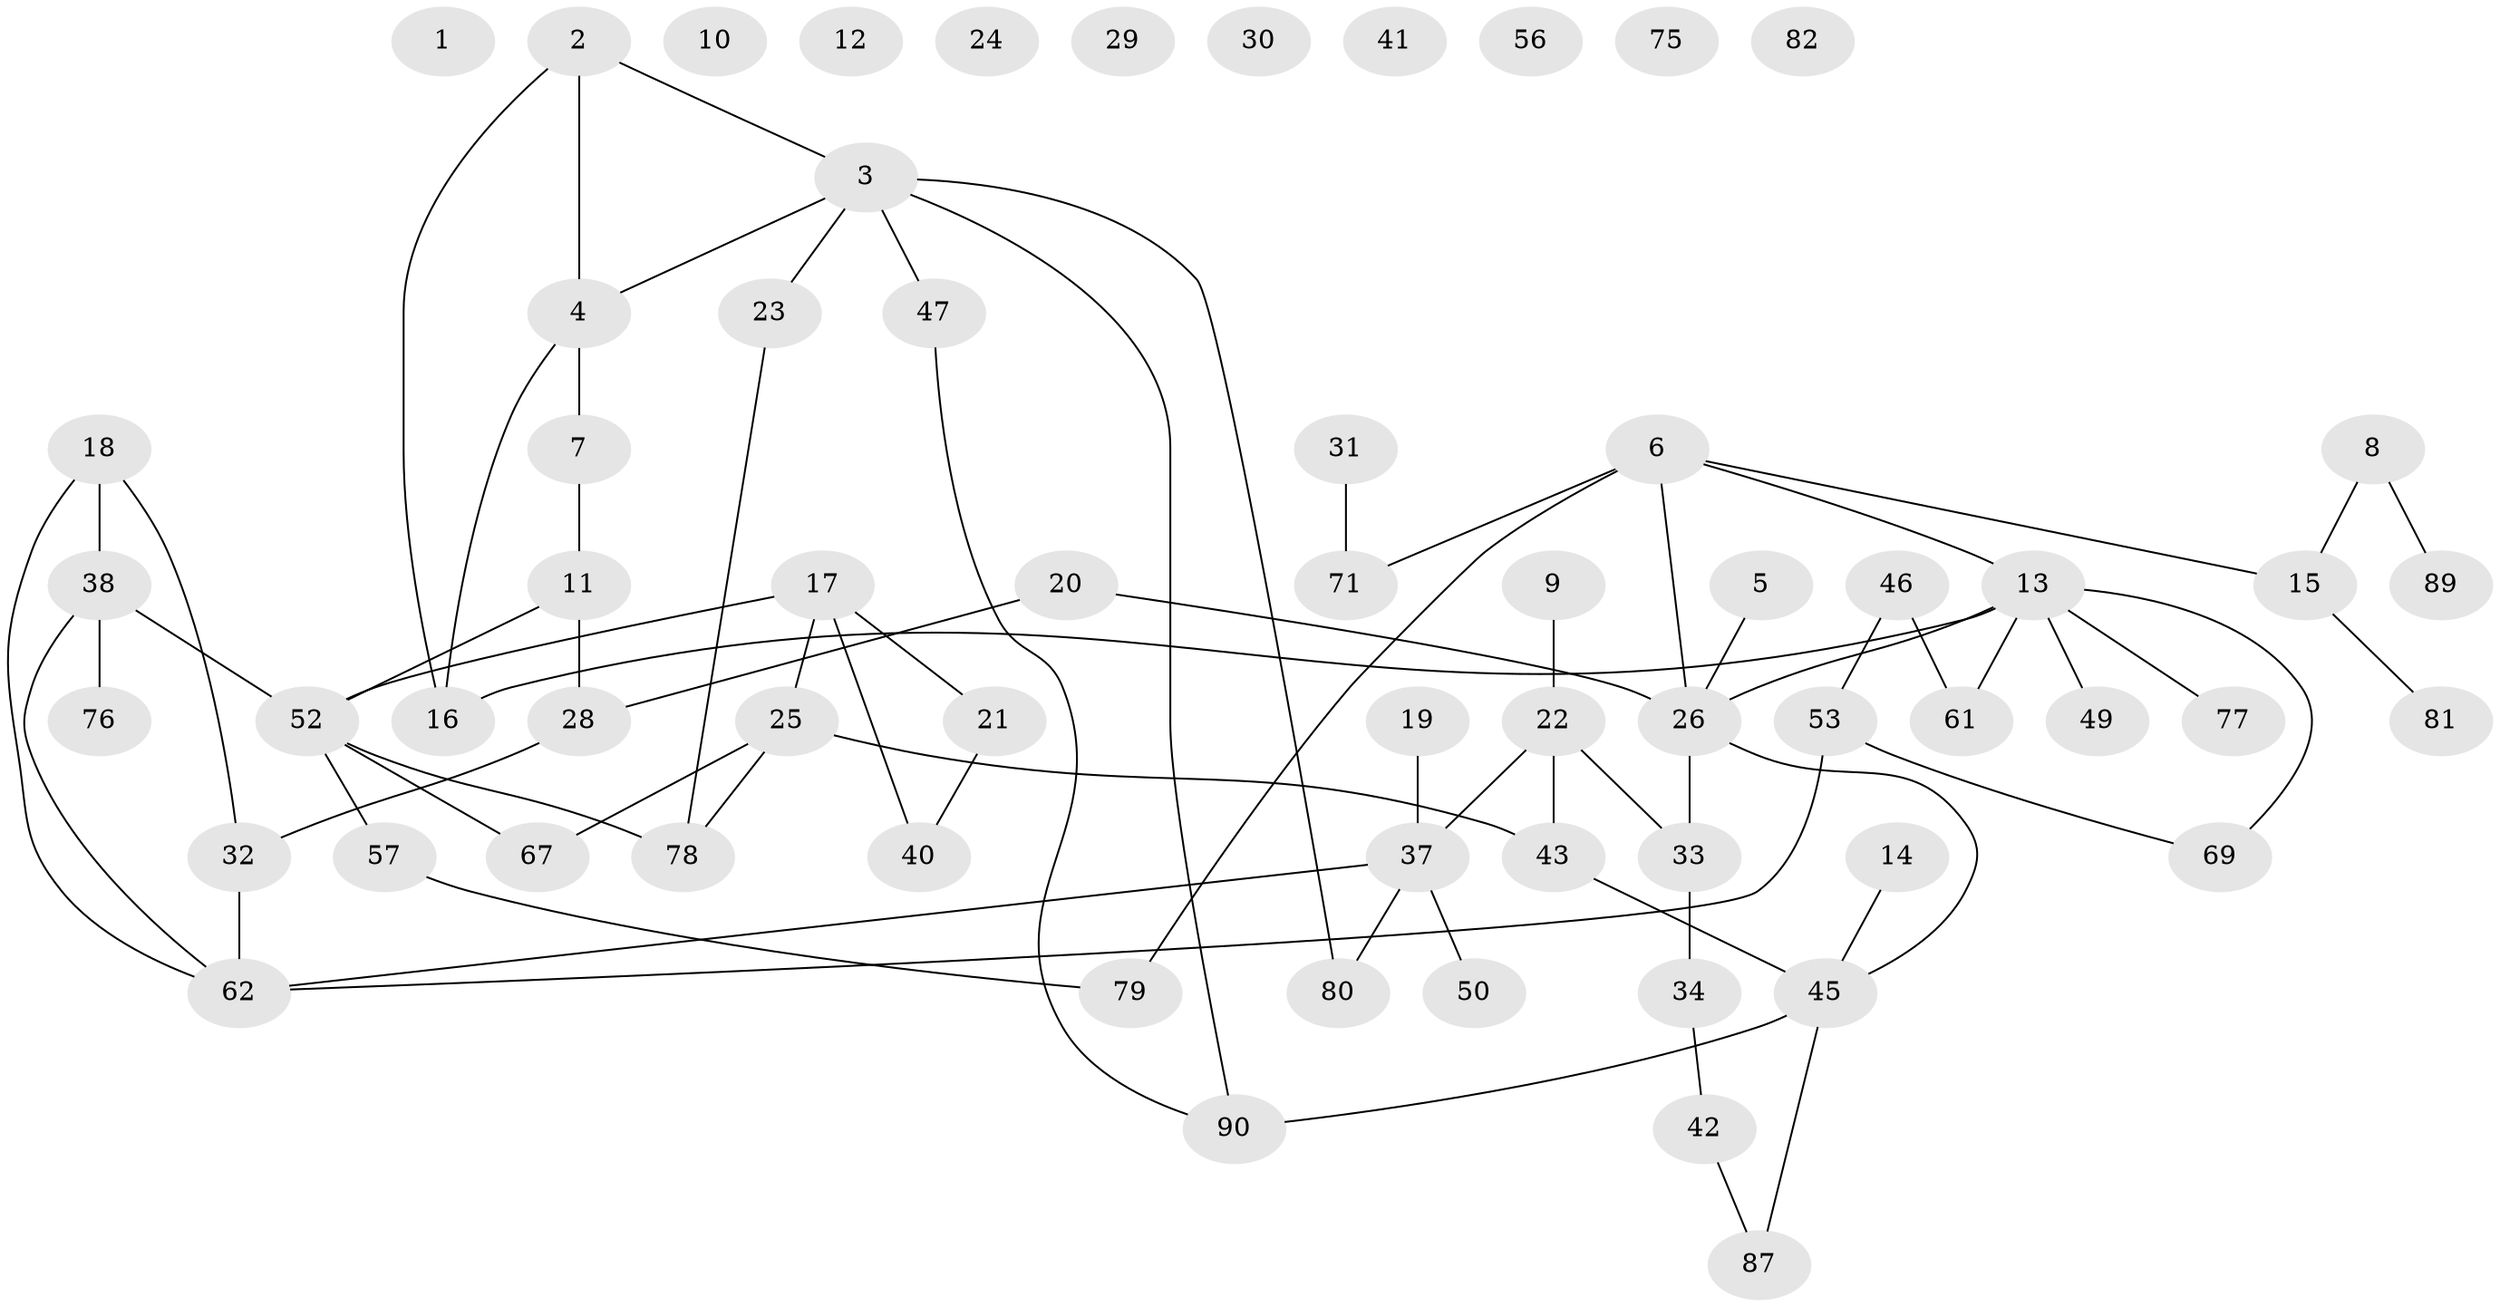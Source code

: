 // original degree distribution, {0: 0.1111111111111111, 1: 0.23333333333333334, 4: 0.13333333333333333, 3: 0.2222222222222222, 2: 0.24444444444444444, 5: 0.03333333333333333, 6: 0.022222222222222223}
// Generated by graph-tools (version 1.1) at 2025/41/03/06/25 10:41:22]
// undirected, 64 vertices, 74 edges
graph export_dot {
graph [start="1"]
  node [color=gray90,style=filled];
  1;
  2 [super="+39"];
  3 [super="+35"];
  4 [super="+83"];
  5;
  6 [super="+60"];
  7;
  8 [super="+66"];
  9;
  10;
  11 [super="+85"];
  12;
  13 [super="+44"];
  14;
  15 [super="+63"];
  16 [super="+55"];
  17 [super="+58"];
  18;
  19;
  20;
  21 [super="+51"];
  22 [super="+27"];
  23;
  24;
  25 [super="+68"];
  26 [super="+65"];
  28;
  29;
  30;
  31;
  32 [super="+59"];
  33 [super="+36"];
  34;
  37 [super="+72"];
  38 [super="+73"];
  40;
  41;
  42 [super="+48"];
  43 [super="+54"];
  45 [super="+70"];
  46;
  47;
  49;
  50;
  52 [super="+88"];
  53 [super="+64"];
  56;
  57;
  61;
  62 [super="+74"];
  67;
  69;
  71;
  75;
  76;
  77;
  78 [super="+86"];
  79 [super="+84"];
  80;
  81;
  82;
  87;
  89;
  90;
  2 -- 16;
  2 -- 3;
  2 -- 4;
  3 -- 47;
  3 -- 90;
  3 -- 4;
  3 -- 80;
  3 -- 23;
  4 -- 7;
  4 -- 16;
  5 -- 26;
  6 -- 15;
  6 -- 26;
  6 -- 79;
  6 -- 71;
  6 -- 13;
  7 -- 11;
  8 -- 89;
  8 -- 15;
  9 -- 22;
  11 -- 52;
  11 -- 28;
  13 -- 49;
  13 -- 77;
  13 -- 16;
  13 -- 61;
  13 -- 69;
  13 -- 26;
  14 -- 45;
  15 -- 81;
  17 -- 52;
  17 -- 21;
  17 -- 40;
  17 -- 25;
  18 -- 32;
  18 -- 38;
  18 -- 62;
  19 -- 37;
  20 -- 26;
  20 -- 28;
  21 -- 40;
  22 -- 43;
  22 -- 37;
  22 -- 33;
  23 -- 78;
  25 -- 67;
  25 -- 78;
  25 -- 43;
  26 -- 45;
  26 -- 33;
  28 -- 32;
  31 -- 71;
  32 -- 62;
  33 -- 34;
  34 -- 42;
  37 -- 50;
  37 -- 80;
  37 -- 62;
  38 -- 76;
  38 -- 62;
  38 -- 52;
  42 -- 87;
  43 -- 45;
  45 -- 87;
  45 -- 90;
  46 -- 61;
  46 -- 53;
  47 -- 90;
  52 -- 57;
  52 -- 78;
  52 -- 67;
  53 -- 62;
  53 -- 69;
  57 -- 79;
}
